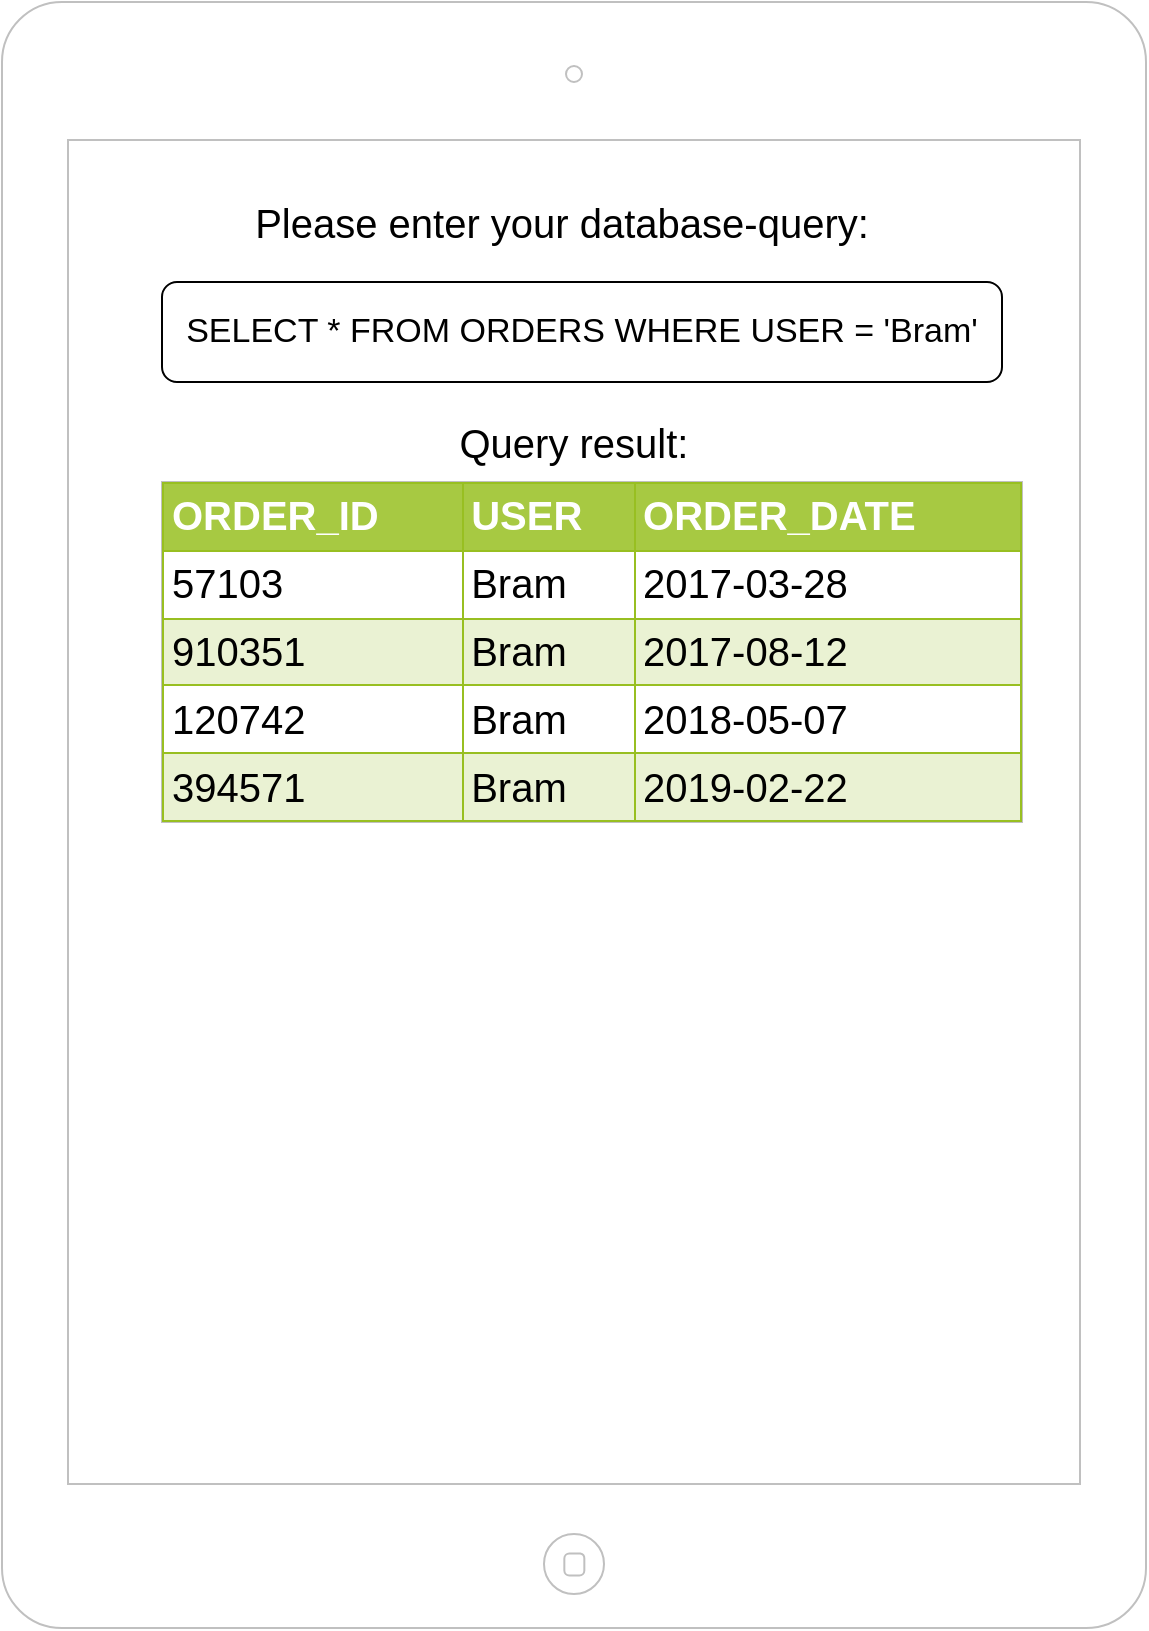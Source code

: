 <mxfile version="10.8.4" type="device"><diagram id="bb_RUEKGsR2Zlq7SnU36" name="Page-1"><mxGraphModel dx="1078" dy="832" grid="1" gridSize="10" guides="1" tooltips="1" connect="1" arrows="1" fold="1" page="1" pageScale="1" pageWidth="1169" pageHeight="827" math="0" shadow="0"><root><mxCell id="0"/><mxCell id="1" parent="0"/><mxCell id="z0XRKhjl3XmgWwy7a4pV-1" value="" style="html=1;verticalLabelPosition=bottom;labelBackgroundColor=#ffffff;verticalAlign=top;shadow=0;dashed=0;strokeWidth=1;shape=mxgraph.ios7.misc.ipad13inch;fillColor=#ffffff;strokeColor=#c0c0c0;" vertex="1" parent="1"><mxGeometry x="20" y="20" width="572" height="813.0" as="geometry"/></mxCell><mxCell id="z0XRKhjl3XmgWwy7a4pV-5" value="&lt;font style=&quot;font-size: 17px&quot;&gt;SELECT * FROM ORDERS WHERE USER = 'Bram'&lt;/font&gt;" style="rounded=1;whiteSpace=wrap;html=1;" vertex="1" parent="1"><mxGeometry x="100" y="160" width="420" height="50" as="geometry"/></mxCell><mxCell id="z0XRKhjl3XmgWwy7a4pV-6" value="Please enter your database-query:" style="text;html=1;strokeColor=none;fillColor=none;align=center;verticalAlign=middle;whiteSpace=wrap;rounded=0;fontSize=20;" vertex="1" parent="1"><mxGeometry x="100" y="130" width="400" as="geometry"/></mxCell><mxCell id="z0XRKhjl3XmgWwy7a4pV-9" value="Query result:" style="text;html=1;strokeColor=none;fillColor=none;align=center;verticalAlign=middle;whiteSpace=wrap;rounded=0;fontSize=20;" vertex="1" parent="1"><mxGeometry x="106" y="240" width="400" as="geometry"/></mxCell><mxCell id="z0XRKhjl3XmgWwy7a4pV-15" value="&lt;table border=&quot;1&quot; width=&quot;100%&quot; cellpadding=&quot;4&quot; style=&quot;width: 100% ; height: 100% ; border-collapse: collapse&quot;&gt;&lt;tbody&gt;&lt;tr style=&quot;background-color: #a7c942 ; color: #ffffff ; border: 1px solid #98bf21&quot;&gt;&lt;th align=&quot;left&quot;&gt;ORDER_ID&lt;/th&gt;&lt;th align=&quot;left&quot;&gt;USER&lt;/th&gt;&lt;th align=&quot;left&quot;&gt;ORDER_DATE&lt;/th&gt;&lt;/tr&gt;&lt;tr style=&quot;border: 1px solid #98bf21&quot;&gt;&lt;td&gt;57103&lt;/td&gt;&lt;td&gt;Bram&lt;/td&gt;&lt;td&gt;2017-03-28&lt;/td&gt;&lt;/tr&gt;&lt;tr style=&quot;background-color: #eaf2d3 ; border: 1px solid #98bf21&quot;&gt;&lt;td&gt;910351&lt;/td&gt;&lt;td&gt;Bram&lt;/td&gt;&lt;td&gt;2017-08-12&lt;/td&gt;&lt;/tr&gt;&lt;tr style=&quot;border: 1px solid #98bf21&quot;&gt;&lt;td&gt;120742&lt;/td&gt;&lt;td&gt;Bram&lt;/td&gt;&lt;td&gt;2018-05-07&lt;/td&gt;&lt;/tr&gt;&lt;tr style=&quot;background-color: #eaf2d3 ; border: 1px solid #98bf21&quot;&gt;&lt;td&gt;394571&lt;/td&gt;&lt;td&gt;Bram&lt;/td&gt;&lt;td&gt;2019-02-22&lt;/td&gt;&lt;/tr&gt;&lt;/tbody&gt;&lt;/table&gt;" style="text;html=1;strokeColor=#c0c0c0;fillColor=#ffffff;overflow=fill;rounded=0;fontSize=20;" vertex="1" parent="1"><mxGeometry x="100" y="260" width="430" height="170" as="geometry"/></mxCell></root></mxGraphModel></diagram></mxfile>